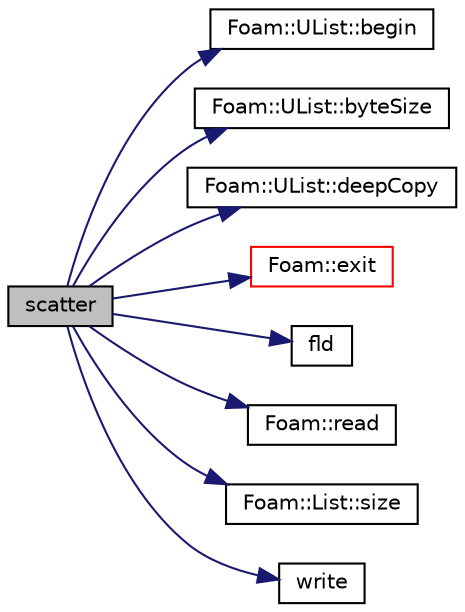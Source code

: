 digraph "scatter"
{
  bgcolor="transparent";
  edge [fontname="Helvetica",fontsize="10",labelfontname="Helvetica",labelfontsize="10"];
  node [fontname="Helvetica",fontsize="10",shape=record];
  rankdir="LR";
  Node709 [label="scatter",height=0.2,width=0.4,color="black", fillcolor="grey75", style="filled", fontcolor="black"];
  Node709 -> Node710 [color="midnightblue",fontsize="10",style="solid",fontname="Helvetica"];
  Node710 [label="Foam::UList::begin",height=0.2,width=0.4,color="black",URL="$a26837.html#a8a0643ef7f391465066f7f07d45ce934",tooltip="Return an iterator to begin traversing the UList. "];
  Node709 -> Node711 [color="midnightblue",fontsize="10",style="solid",fontname="Helvetica"];
  Node711 [label="Foam::UList::byteSize",height=0.2,width=0.4,color="black",URL="$a26837.html#aa36dfadb2f396fa2a5d2827775598eae",tooltip="Return the binary size in number of characters of the UList. "];
  Node709 -> Node712 [color="midnightblue",fontsize="10",style="solid",fontname="Helvetica"];
  Node712 [label="Foam::UList::deepCopy",height=0.2,width=0.4,color="black",URL="$a26837.html#a11dbd1bf03552e483837b57b26c99375",tooltip="Copy elements of the given UList. "];
  Node709 -> Node713 [color="midnightblue",fontsize="10",style="solid",fontname="Helvetica"];
  Node713 [label="Foam::exit",height=0.2,width=0.4,color="red",URL="$a21851.html#a06ca7250d8e89caf05243ec094843642"];
  Node709 -> Node762 [color="midnightblue",fontsize="10",style="solid",fontname="Helvetica"];
  Node762 [label="fld",height=0.2,width=0.4,color="black",URL="$a19337.html#a378472d1f8b33eeefbda63a947476c8c"];
  Node709 -> Node763 [color="midnightblue",fontsize="10",style="solid",fontname="Helvetica"];
  Node763 [label="Foam::read",height=0.2,width=0.4,color="black",URL="$a21851.html#a18efc6d016047ec7c6d5150d913d8c34"];
  Node709 -> Node764 [color="midnightblue",fontsize="10",style="solid",fontname="Helvetica"];
  Node764 [label="Foam::List::size",height=0.2,width=0.4,color="black",URL="$a26833.html#a8a5f6fa29bd4b500caf186f60245b384",tooltip="Override size to be inconsistent with allocated storage. "];
  Node709 -> Node765 [color="midnightblue",fontsize="10",style="solid",fontname="Helvetica"];
  Node765 [label="write",height=0.2,width=0.4,color="black",URL="$a20072.html#a8f30b3c2179b03a7acf273e9dea43342"];
}

